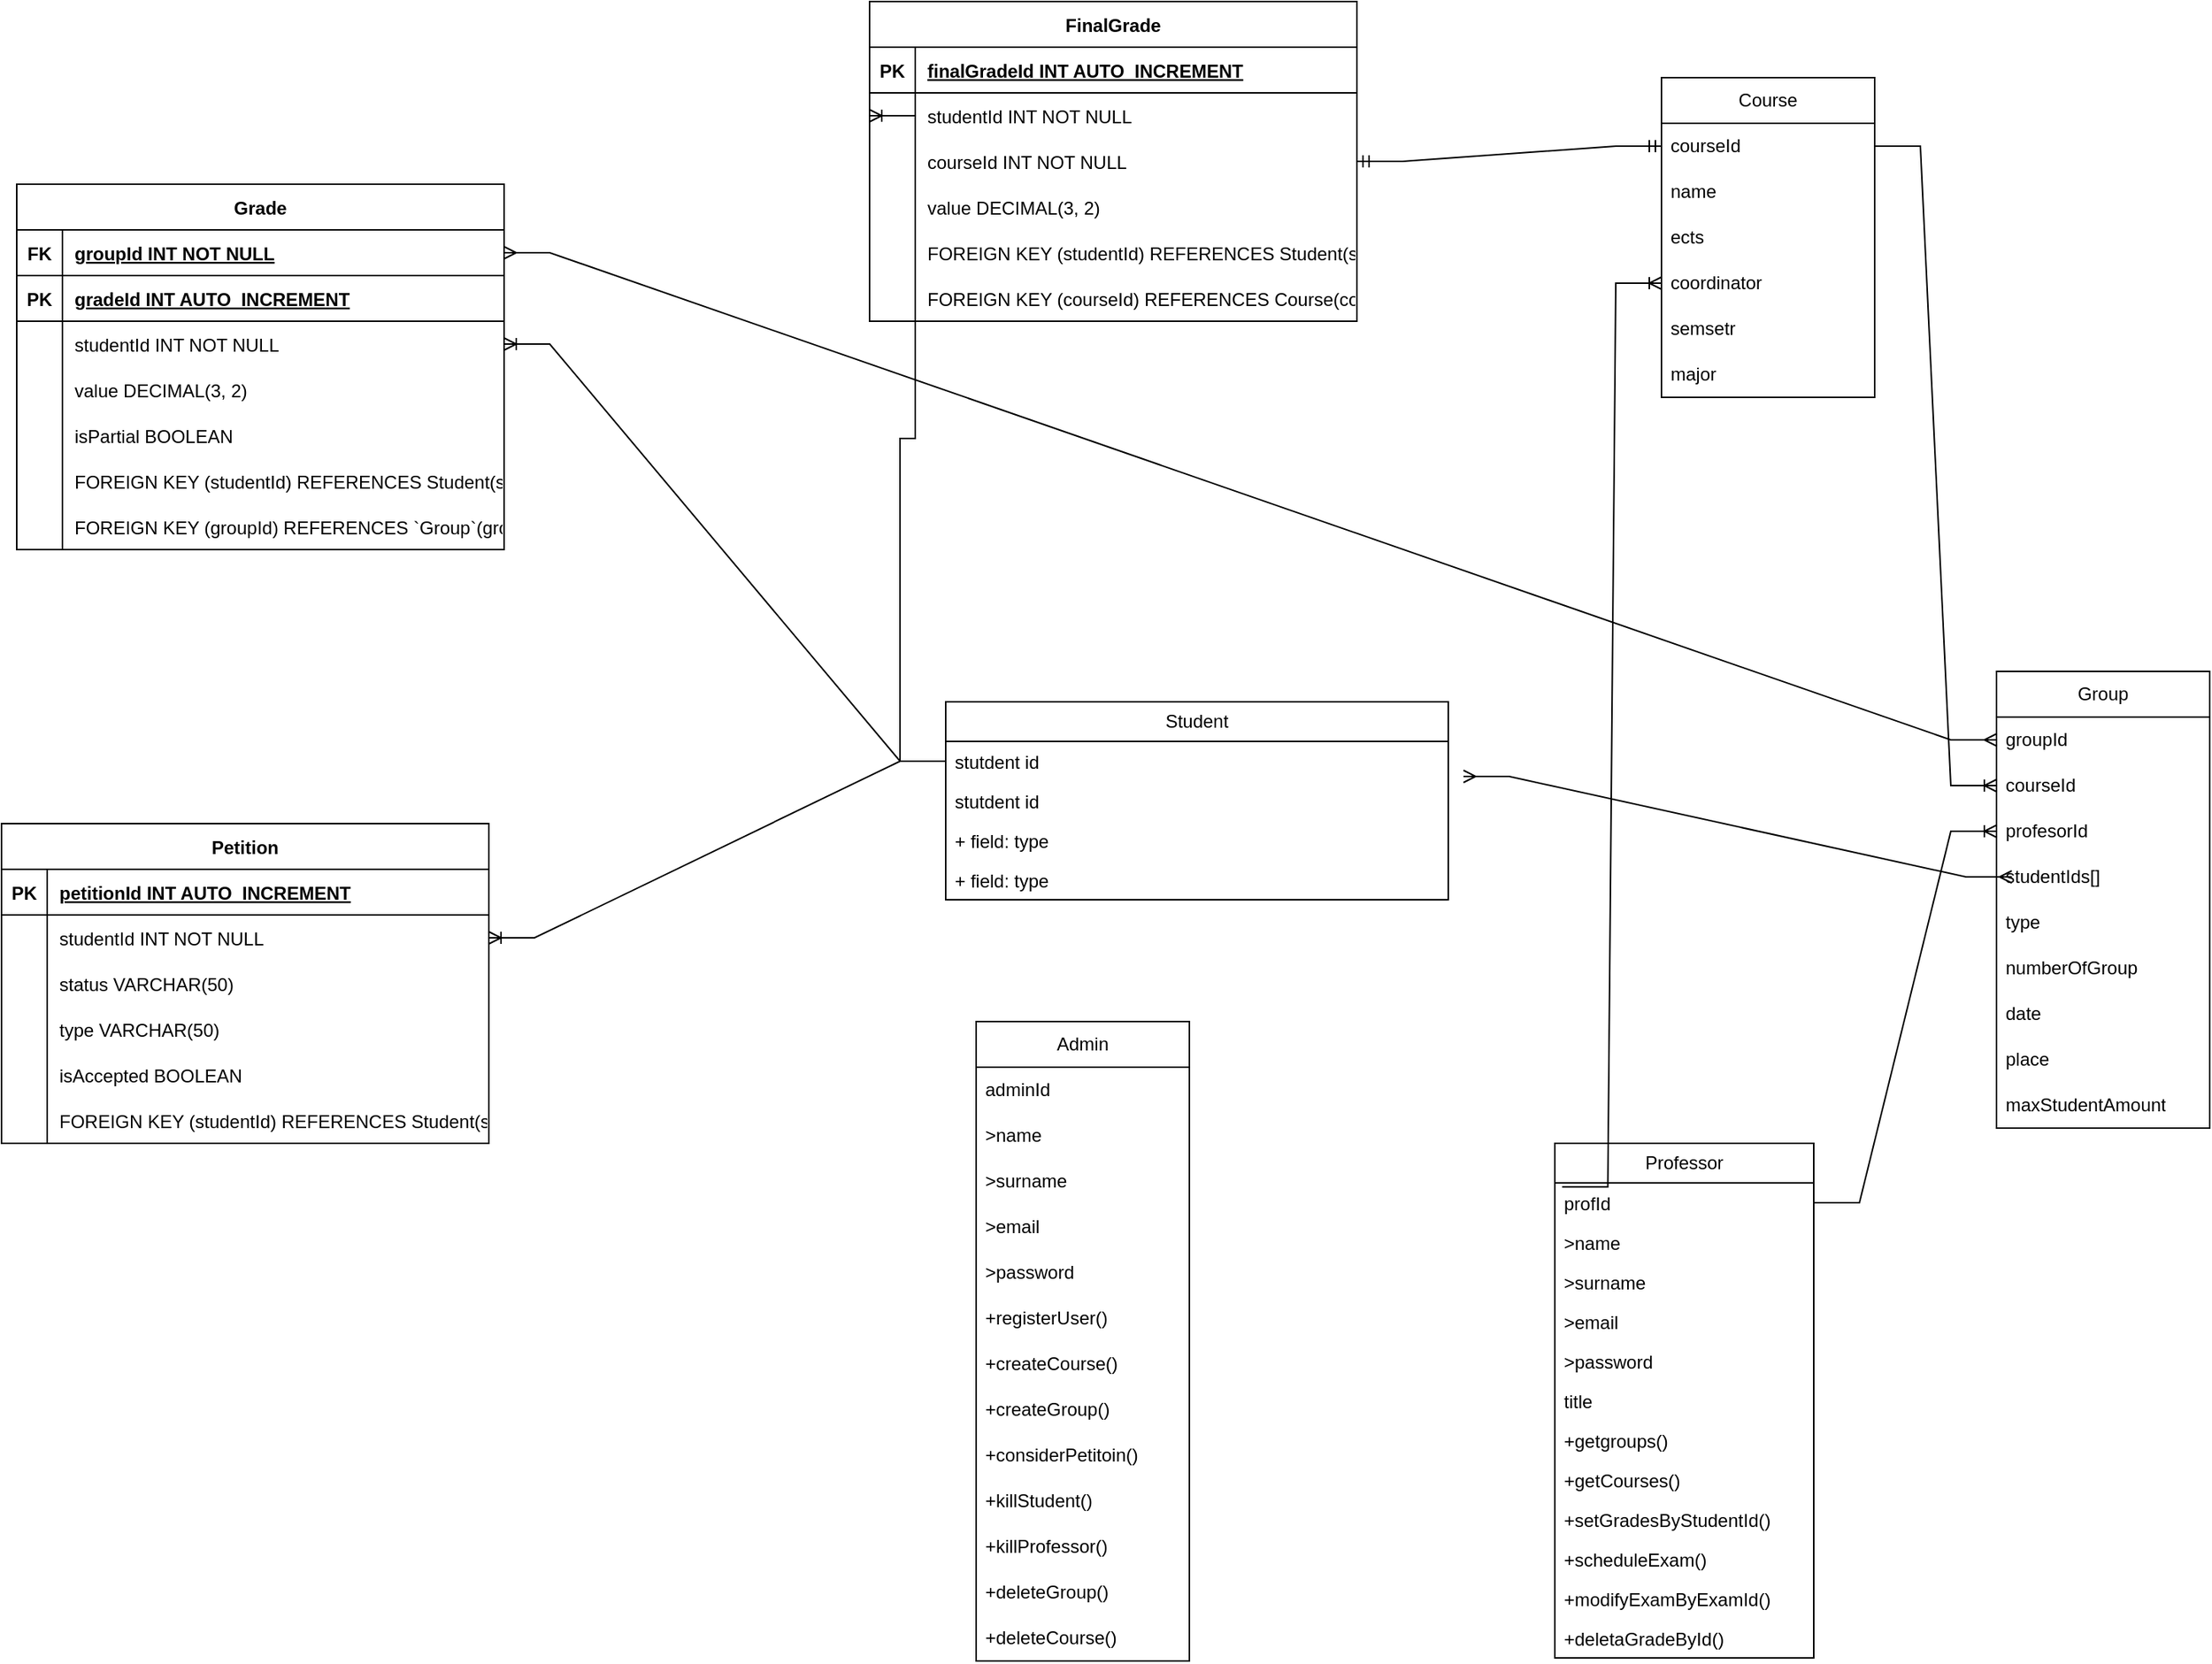 <mxfile version="26.0.2">
  <diagram name="Strona-1" id="rv8NMPNsPZhNE5Go-UQd">
    <mxGraphModel dx="2909" dy="1015" grid="1" gridSize="10" guides="1" tooltips="1" connect="1" arrows="1" fold="1" page="1" pageScale="1" pageWidth="827" pageHeight="1169" math="0" shadow="0">
      <root>
        <mxCell id="0" />
        <mxCell id="1" parent="0" />
        <mxCell id="jMJ-1Lj1B0IqnjFeyEuo-29" value="Grade" style="shape=table;startSize=30;container=1;collapsible=1;childLayout=tableLayout;fixedRows=1;rowLines=0;fontStyle=1;align=center;resizeLast=1;" parent="1" vertex="1">
          <mxGeometry x="-290" y="210" width="320" height="240" as="geometry" />
        </mxCell>
        <mxCell id="jMJ-1Lj1B0IqnjFeyEuo-30" value="" style="shape=tableRow;horizontal=0;startSize=0;swimlaneHead=0;swimlaneBody=0;fillColor=none;collapsible=0;dropTarget=0;points=[[0,0.5],[1,0.5]];portConstraint=eastwest;strokeColor=inherit;top=0;left=0;right=0;bottom=1;" parent="jMJ-1Lj1B0IqnjFeyEuo-29" vertex="1">
          <mxGeometry y="30" width="320" height="30" as="geometry" />
        </mxCell>
        <mxCell id="jMJ-1Lj1B0IqnjFeyEuo-31" value="FK" style="shape=partialRectangle;overflow=hidden;connectable=0;fillColor=none;strokeColor=inherit;top=0;left=0;bottom=0;right=0;fontStyle=1;" parent="jMJ-1Lj1B0IqnjFeyEuo-30" vertex="1">
          <mxGeometry width="30" height="30" as="geometry">
            <mxRectangle width="30" height="30" as="alternateBounds" />
          </mxGeometry>
        </mxCell>
        <mxCell id="jMJ-1Lj1B0IqnjFeyEuo-32" value="groupId INT NOT NULL" style="shape=partialRectangle;overflow=hidden;connectable=0;fillColor=none;align=left;strokeColor=inherit;top=0;left=0;bottom=0;right=0;spacingLeft=6;fontStyle=5;" parent="jMJ-1Lj1B0IqnjFeyEuo-30" vertex="1">
          <mxGeometry x="30" width="290" height="30" as="geometry">
            <mxRectangle width="290" height="30" as="alternateBounds" />
          </mxGeometry>
        </mxCell>
        <mxCell id="jMJ-1Lj1B0IqnjFeyEuo-33" value="" style="shape=tableRow;horizontal=0;startSize=0;swimlaneHead=0;swimlaneBody=0;fillColor=none;collapsible=0;dropTarget=0;points=[[0,0.5],[1,0.5]];portConstraint=eastwest;strokeColor=inherit;top=0;left=0;right=0;bottom=1;" parent="jMJ-1Lj1B0IqnjFeyEuo-29" vertex="1">
          <mxGeometry y="60" width="320" height="30" as="geometry" />
        </mxCell>
        <mxCell id="jMJ-1Lj1B0IqnjFeyEuo-34" value="PK" style="shape=partialRectangle;overflow=hidden;connectable=0;fillColor=none;strokeColor=inherit;top=0;left=0;bottom=0;right=0;fontStyle=1;" parent="jMJ-1Lj1B0IqnjFeyEuo-33" vertex="1">
          <mxGeometry width="30" height="30" as="geometry">
            <mxRectangle width="30" height="30" as="alternateBounds" />
          </mxGeometry>
        </mxCell>
        <mxCell id="jMJ-1Lj1B0IqnjFeyEuo-35" value="gradeId INT  AUTO_INCREMENT" style="shape=partialRectangle;overflow=hidden;connectable=0;fillColor=none;align=left;strokeColor=inherit;top=0;left=0;bottom=0;right=0;spacingLeft=6;fontStyle=5;" parent="jMJ-1Lj1B0IqnjFeyEuo-33" vertex="1">
          <mxGeometry x="30" width="290" height="30" as="geometry">
            <mxRectangle width="290" height="30" as="alternateBounds" />
          </mxGeometry>
        </mxCell>
        <mxCell id="jMJ-1Lj1B0IqnjFeyEuo-36" value="" style="shape=tableRow;horizontal=0;startSize=0;swimlaneHead=0;swimlaneBody=0;fillColor=none;collapsible=0;dropTarget=0;points=[[0,0.5],[1,0.5]];portConstraint=eastwest;strokeColor=inherit;top=0;left=0;right=0;bottom=0;" parent="jMJ-1Lj1B0IqnjFeyEuo-29" vertex="1">
          <mxGeometry y="90" width="320" height="30" as="geometry" />
        </mxCell>
        <mxCell id="jMJ-1Lj1B0IqnjFeyEuo-37" value="" style="shape=partialRectangle;overflow=hidden;connectable=0;fillColor=none;strokeColor=inherit;top=0;left=0;bottom=0;right=0;" parent="jMJ-1Lj1B0IqnjFeyEuo-36" vertex="1">
          <mxGeometry width="30" height="30" as="geometry">
            <mxRectangle width="30" height="30" as="alternateBounds" />
          </mxGeometry>
        </mxCell>
        <mxCell id="jMJ-1Lj1B0IqnjFeyEuo-38" value="studentId INT NOT NULL" style="shape=partialRectangle;overflow=hidden;connectable=0;fillColor=none;align=left;strokeColor=inherit;top=0;left=0;bottom=0;right=0;spacingLeft=6;" parent="jMJ-1Lj1B0IqnjFeyEuo-36" vertex="1">
          <mxGeometry x="30" width="290" height="30" as="geometry">
            <mxRectangle width="290" height="30" as="alternateBounds" />
          </mxGeometry>
        </mxCell>
        <mxCell id="jMJ-1Lj1B0IqnjFeyEuo-39" value="" style="shape=tableRow;horizontal=0;startSize=0;swimlaneHead=0;swimlaneBody=0;fillColor=none;collapsible=0;dropTarget=0;points=[[0,0.5],[1,0.5]];portConstraint=eastwest;strokeColor=inherit;top=0;left=0;right=0;bottom=0;" parent="jMJ-1Lj1B0IqnjFeyEuo-29" vertex="1">
          <mxGeometry y="120" width="320" height="30" as="geometry" />
        </mxCell>
        <mxCell id="jMJ-1Lj1B0IqnjFeyEuo-40" value="" style="shape=partialRectangle;overflow=hidden;connectable=0;fillColor=none;strokeColor=inherit;top=0;left=0;bottom=0;right=0;" parent="jMJ-1Lj1B0IqnjFeyEuo-39" vertex="1">
          <mxGeometry width="30" height="30" as="geometry">
            <mxRectangle width="30" height="30" as="alternateBounds" />
          </mxGeometry>
        </mxCell>
        <mxCell id="jMJ-1Lj1B0IqnjFeyEuo-41" value="value DECIMAL(3, 2)" style="shape=partialRectangle;overflow=hidden;connectable=0;fillColor=none;align=left;strokeColor=inherit;top=0;left=0;bottom=0;right=0;spacingLeft=6;" parent="jMJ-1Lj1B0IqnjFeyEuo-39" vertex="1">
          <mxGeometry x="30" width="290" height="30" as="geometry">
            <mxRectangle width="290" height="30" as="alternateBounds" />
          </mxGeometry>
        </mxCell>
        <mxCell id="jMJ-1Lj1B0IqnjFeyEuo-42" value="" style="shape=tableRow;horizontal=0;startSize=0;swimlaneHead=0;swimlaneBody=0;fillColor=none;collapsible=0;dropTarget=0;points=[[0,0.5],[1,0.5]];portConstraint=eastwest;strokeColor=inherit;top=0;left=0;right=0;bottom=0;" parent="jMJ-1Lj1B0IqnjFeyEuo-29" vertex="1">
          <mxGeometry y="150" width="320" height="30" as="geometry" />
        </mxCell>
        <mxCell id="jMJ-1Lj1B0IqnjFeyEuo-43" value="" style="shape=partialRectangle;overflow=hidden;connectable=0;fillColor=none;strokeColor=inherit;top=0;left=0;bottom=0;right=0;" parent="jMJ-1Lj1B0IqnjFeyEuo-42" vertex="1">
          <mxGeometry width="30" height="30" as="geometry">
            <mxRectangle width="30" height="30" as="alternateBounds" />
          </mxGeometry>
        </mxCell>
        <mxCell id="jMJ-1Lj1B0IqnjFeyEuo-44" value="isPartial BOOLEAN" style="shape=partialRectangle;overflow=hidden;connectable=0;fillColor=none;align=left;strokeColor=inherit;top=0;left=0;bottom=0;right=0;spacingLeft=6;" parent="jMJ-1Lj1B0IqnjFeyEuo-42" vertex="1">
          <mxGeometry x="30" width="290" height="30" as="geometry">
            <mxRectangle width="290" height="30" as="alternateBounds" />
          </mxGeometry>
        </mxCell>
        <mxCell id="jMJ-1Lj1B0IqnjFeyEuo-45" value="" style="shape=tableRow;horizontal=0;startSize=0;swimlaneHead=0;swimlaneBody=0;fillColor=none;collapsible=0;dropTarget=0;points=[[0,0.5],[1,0.5]];portConstraint=eastwest;strokeColor=inherit;top=0;left=0;right=0;bottom=0;" parent="jMJ-1Lj1B0IqnjFeyEuo-29" vertex="1">
          <mxGeometry y="180" width="320" height="30" as="geometry" />
        </mxCell>
        <mxCell id="jMJ-1Lj1B0IqnjFeyEuo-46" value="" style="shape=partialRectangle;overflow=hidden;connectable=0;fillColor=none;strokeColor=inherit;top=0;left=0;bottom=0;right=0;" parent="jMJ-1Lj1B0IqnjFeyEuo-45" vertex="1">
          <mxGeometry width="30" height="30" as="geometry">
            <mxRectangle width="30" height="30" as="alternateBounds" />
          </mxGeometry>
        </mxCell>
        <mxCell id="jMJ-1Lj1B0IqnjFeyEuo-47" value="FOREIGN KEY (studentId) REFERENCES Student(studentId)" style="shape=partialRectangle;overflow=hidden;connectable=0;fillColor=none;align=left;strokeColor=inherit;top=0;left=0;bottom=0;right=0;spacingLeft=6;" parent="jMJ-1Lj1B0IqnjFeyEuo-45" vertex="1">
          <mxGeometry x="30" width="290" height="30" as="geometry">
            <mxRectangle width="290" height="30" as="alternateBounds" />
          </mxGeometry>
        </mxCell>
        <mxCell id="jMJ-1Lj1B0IqnjFeyEuo-48" value="" style="shape=tableRow;horizontal=0;startSize=0;swimlaneHead=0;swimlaneBody=0;fillColor=none;collapsible=0;dropTarget=0;points=[[0,0.5],[1,0.5]];portConstraint=eastwest;strokeColor=inherit;top=0;left=0;right=0;bottom=0;" parent="jMJ-1Lj1B0IqnjFeyEuo-29" vertex="1">
          <mxGeometry y="210" width="320" height="30" as="geometry" />
        </mxCell>
        <mxCell id="jMJ-1Lj1B0IqnjFeyEuo-49" value="" style="shape=partialRectangle;overflow=hidden;connectable=0;fillColor=none;strokeColor=inherit;top=0;left=0;bottom=0;right=0;" parent="jMJ-1Lj1B0IqnjFeyEuo-48" vertex="1">
          <mxGeometry width="30" height="30" as="geometry">
            <mxRectangle width="30" height="30" as="alternateBounds" />
          </mxGeometry>
        </mxCell>
        <mxCell id="jMJ-1Lj1B0IqnjFeyEuo-50" value="FOREIGN KEY (groupId) REFERENCES `Group`(groupId)" style="shape=partialRectangle;overflow=hidden;connectable=0;fillColor=none;align=left;strokeColor=inherit;top=0;left=0;bottom=0;right=0;spacingLeft=6;" parent="jMJ-1Lj1B0IqnjFeyEuo-48" vertex="1">
          <mxGeometry x="30" width="290" height="30" as="geometry">
            <mxRectangle width="290" height="30" as="alternateBounds" />
          </mxGeometry>
        </mxCell>
        <mxCell id="jMJ-1Lj1B0IqnjFeyEuo-51" value="FinalGrade" style="shape=table;startSize=30;container=1;collapsible=1;childLayout=tableLayout;fixedRows=1;rowLines=0;fontStyle=1;align=center;resizeLast=1;" parent="1" vertex="1">
          <mxGeometry x="270" y="90" width="320" height="210" as="geometry" />
        </mxCell>
        <mxCell id="jMJ-1Lj1B0IqnjFeyEuo-52" value="" style="shape=tableRow;horizontal=0;startSize=0;swimlaneHead=0;swimlaneBody=0;fillColor=none;collapsible=0;dropTarget=0;points=[[0,0.5],[1,0.5]];portConstraint=eastwest;strokeColor=inherit;top=0;left=0;right=0;bottom=1;" parent="jMJ-1Lj1B0IqnjFeyEuo-51" vertex="1">
          <mxGeometry y="30" width="320" height="30" as="geometry" />
        </mxCell>
        <mxCell id="jMJ-1Lj1B0IqnjFeyEuo-53" value="PK" style="shape=partialRectangle;overflow=hidden;connectable=0;fillColor=none;strokeColor=inherit;top=0;left=0;bottom=0;right=0;fontStyle=1;" parent="jMJ-1Lj1B0IqnjFeyEuo-52" vertex="1">
          <mxGeometry width="30" height="30" as="geometry">
            <mxRectangle width="30" height="30" as="alternateBounds" />
          </mxGeometry>
        </mxCell>
        <mxCell id="jMJ-1Lj1B0IqnjFeyEuo-54" value="finalGradeId INT  AUTO_INCREMENT" style="shape=partialRectangle;overflow=hidden;connectable=0;fillColor=none;align=left;strokeColor=inherit;top=0;left=0;bottom=0;right=0;spacingLeft=6;fontStyle=5;" parent="jMJ-1Lj1B0IqnjFeyEuo-52" vertex="1">
          <mxGeometry x="30" width="290" height="30" as="geometry">
            <mxRectangle width="290" height="30" as="alternateBounds" />
          </mxGeometry>
        </mxCell>
        <mxCell id="jMJ-1Lj1B0IqnjFeyEuo-55" value="" style="shape=tableRow;horizontal=0;startSize=0;swimlaneHead=0;swimlaneBody=0;fillColor=none;collapsible=0;dropTarget=0;points=[[0,0.5],[1,0.5]];portConstraint=eastwest;strokeColor=inherit;top=0;left=0;right=0;bottom=0;" parent="jMJ-1Lj1B0IqnjFeyEuo-51" vertex="1">
          <mxGeometry y="60" width="320" height="30" as="geometry" />
        </mxCell>
        <mxCell id="jMJ-1Lj1B0IqnjFeyEuo-56" value="" style="shape=partialRectangle;overflow=hidden;connectable=0;fillColor=none;strokeColor=inherit;top=0;left=0;bottom=0;right=0;" parent="jMJ-1Lj1B0IqnjFeyEuo-55" vertex="1">
          <mxGeometry width="30" height="30" as="geometry">
            <mxRectangle width="30" height="30" as="alternateBounds" />
          </mxGeometry>
        </mxCell>
        <mxCell id="jMJ-1Lj1B0IqnjFeyEuo-57" value="studentId INT NOT NULL" style="shape=partialRectangle;overflow=hidden;connectable=0;fillColor=none;align=left;strokeColor=inherit;top=0;left=0;bottom=0;right=0;spacingLeft=6;" parent="jMJ-1Lj1B0IqnjFeyEuo-55" vertex="1">
          <mxGeometry x="30" width="290" height="30" as="geometry">
            <mxRectangle width="290" height="30" as="alternateBounds" />
          </mxGeometry>
        </mxCell>
        <mxCell id="jMJ-1Lj1B0IqnjFeyEuo-58" value="" style="shape=tableRow;horizontal=0;startSize=0;swimlaneHead=0;swimlaneBody=0;fillColor=none;collapsible=0;dropTarget=0;points=[[0,0.5],[1,0.5]];portConstraint=eastwest;strokeColor=inherit;top=0;left=0;right=0;bottom=0;" parent="jMJ-1Lj1B0IqnjFeyEuo-51" vertex="1">
          <mxGeometry y="90" width="320" height="30" as="geometry" />
        </mxCell>
        <mxCell id="jMJ-1Lj1B0IqnjFeyEuo-59" value="" style="shape=partialRectangle;overflow=hidden;connectable=0;fillColor=none;strokeColor=inherit;top=0;left=0;bottom=0;right=0;" parent="jMJ-1Lj1B0IqnjFeyEuo-58" vertex="1">
          <mxGeometry width="30" height="30" as="geometry">
            <mxRectangle width="30" height="30" as="alternateBounds" />
          </mxGeometry>
        </mxCell>
        <mxCell id="jMJ-1Lj1B0IqnjFeyEuo-60" value="courseId INT NOT NULL" style="shape=partialRectangle;overflow=hidden;connectable=0;fillColor=none;align=left;strokeColor=inherit;top=0;left=0;bottom=0;right=0;spacingLeft=6;" parent="jMJ-1Lj1B0IqnjFeyEuo-58" vertex="1">
          <mxGeometry x="30" width="290" height="30" as="geometry">
            <mxRectangle width="290" height="30" as="alternateBounds" />
          </mxGeometry>
        </mxCell>
        <mxCell id="jMJ-1Lj1B0IqnjFeyEuo-61" value="" style="shape=tableRow;horizontal=0;startSize=0;swimlaneHead=0;swimlaneBody=0;fillColor=none;collapsible=0;dropTarget=0;points=[[0,0.5],[1,0.5]];portConstraint=eastwest;strokeColor=inherit;top=0;left=0;right=0;bottom=0;" parent="jMJ-1Lj1B0IqnjFeyEuo-51" vertex="1">
          <mxGeometry y="120" width="320" height="30" as="geometry" />
        </mxCell>
        <mxCell id="jMJ-1Lj1B0IqnjFeyEuo-62" value="" style="shape=partialRectangle;overflow=hidden;connectable=0;fillColor=none;strokeColor=inherit;top=0;left=0;bottom=0;right=0;" parent="jMJ-1Lj1B0IqnjFeyEuo-61" vertex="1">
          <mxGeometry width="30" height="30" as="geometry">
            <mxRectangle width="30" height="30" as="alternateBounds" />
          </mxGeometry>
        </mxCell>
        <mxCell id="jMJ-1Lj1B0IqnjFeyEuo-63" value="value DECIMAL(3, 2)" style="shape=partialRectangle;overflow=hidden;connectable=0;fillColor=none;align=left;strokeColor=inherit;top=0;left=0;bottom=0;right=0;spacingLeft=6;" parent="jMJ-1Lj1B0IqnjFeyEuo-61" vertex="1">
          <mxGeometry x="30" width="290" height="30" as="geometry">
            <mxRectangle width="290" height="30" as="alternateBounds" />
          </mxGeometry>
        </mxCell>
        <mxCell id="jMJ-1Lj1B0IqnjFeyEuo-64" value="" style="shape=tableRow;horizontal=0;startSize=0;swimlaneHead=0;swimlaneBody=0;fillColor=none;collapsible=0;dropTarget=0;points=[[0,0.5],[1,0.5]];portConstraint=eastwest;strokeColor=inherit;top=0;left=0;right=0;bottom=0;" parent="jMJ-1Lj1B0IqnjFeyEuo-51" vertex="1">
          <mxGeometry y="150" width="320" height="30" as="geometry" />
        </mxCell>
        <mxCell id="jMJ-1Lj1B0IqnjFeyEuo-65" value="" style="shape=partialRectangle;overflow=hidden;connectable=0;fillColor=none;strokeColor=inherit;top=0;left=0;bottom=0;right=0;" parent="jMJ-1Lj1B0IqnjFeyEuo-64" vertex="1">
          <mxGeometry width="30" height="30" as="geometry">
            <mxRectangle width="30" height="30" as="alternateBounds" />
          </mxGeometry>
        </mxCell>
        <mxCell id="jMJ-1Lj1B0IqnjFeyEuo-66" value="FOREIGN KEY (studentId) REFERENCES Student(studentId)" style="shape=partialRectangle;overflow=hidden;connectable=0;fillColor=none;align=left;strokeColor=inherit;top=0;left=0;bottom=0;right=0;spacingLeft=6;" parent="jMJ-1Lj1B0IqnjFeyEuo-64" vertex="1">
          <mxGeometry x="30" width="290" height="30" as="geometry">
            <mxRectangle width="290" height="30" as="alternateBounds" />
          </mxGeometry>
        </mxCell>
        <mxCell id="jMJ-1Lj1B0IqnjFeyEuo-67" value="" style="shape=tableRow;horizontal=0;startSize=0;swimlaneHead=0;swimlaneBody=0;fillColor=none;collapsible=0;dropTarget=0;points=[[0,0.5],[1,0.5]];portConstraint=eastwest;strokeColor=inherit;top=0;left=0;right=0;bottom=0;" parent="jMJ-1Lj1B0IqnjFeyEuo-51" vertex="1">
          <mxGeometry y="180" width="320" height="30" as="geometry" />
        </mxCell>
        <mxCell id="jMJ-1Lj1B0IqnjFeyEuo-68" value="" style="shape=partialRectangle;overflow=hidden;connectable=0;fillColor=none;strokeColor=inherit;top=0;left=0;bottom=0;right=0;" parent="jMJ-1Lj1B0IqnjFeyEuo-67" vertex="1">
          <mxGeometry width="30" height="30" as="geometry">
            <mxRectangle width="30" height="30" as="alternateBounds" />
          </mxGeometry>
        </mxCell>
        <mxCell id="jMJ-1Lj1B0IqnjFeyEuo-69" value="FOREIGN KEY (courseId) REFERENCES Course(courseId)" style="shape=partialRectangle;overflow=hidden;connectable=0;fillColor=none;align=left;strokeColor=inherit;top=0;left=0;bottom=0;right=0;spacingLeft=6;" parent="jMJ-1Lj1B0IqnjFeyEuo-67" vertex="1">
          <mxGeometry x="30" width="290" height="30" as="geometry">
            <mxRectangle width="290" height="30" as="alternateBounds" />
          </mxGeometry>
        </mxCell>
        <mxCell id="jMJ-1Lj1B0IqnjFeyEuo-86" value="Petition" style="shape=table;startSize=30;container=1;collapsible=1;childLayout=tableLayout;fixedRows=1;rowLines=0;fontStyle=1;align=center;resizeLast=1;" parent="1" vertex="1">
          <mxGeometry x="-300" y="630" width="320" height="210" as="geometry" />
        </mxCell>
        <mxCell id="jMJ-1Lj1B0IqnjFeyEuo-87" value="" style="shape=tableRow;horizontal=0;startSize=0;swimlaneHead=0;swimlaneBody=0;fillColor=none;collapsible=0;dropTarget=0;points=[[0,0.5],[1,0.5]];portConstraint=eastwest;strokeColor=inherit;top=0;left=0;right=0;bottom=1;" parent="jMJ-1Lj1B0IqnjFeyEuo-86" vertex="1">
          <mxGeometry y="30" width="320" height="30" as="geometry" />
        </mxCell>
        <mxCell id="jMJ-1Lj1B0IqnjFeyEuo-88" value="PK" style="shape=partialRectangle;overflow=hidden;connectable=0;fillColor=none;strokeColor=inherit;top=0;left=0;bottom=0;right=0;fontStyle=1;" parent="jMJ-1Lj1B0IqnjFeyEuo-87" vertex="1">
          <mxGeometry width="30" height="30" as="geometry">
            <mxRectangle width="30" height="30" as="alternateBounds" />
          </mxGeometry>
        </mxCell>
        <mxCell id="jMJ-1Lj1B0IqnjFeyEuo-89" value="petitionId INT  AUTO_INCREMENT" style="shape=partialRectangle;overflow=hidden;connectable=0;fillColor=none;align=left;strokeColor=inherit;top=0;left=0;bottom=0;right=0;spacingLeft=6;fontStyle=5;" parent="jMJ-1Lj1B0IqnjFeyEuo-87" vertex="1">
          <mxGeometry x="30" width="290" height="30" as="geometry">
            <mxRectangle width="290" height="30" as="alternateBounds" />
          </mxGeometry>
        </mxCell>
        <mxCell id="jMJ-1Lj1B0IqnjFeyEuo-90" value="" style="shape=tableRow;horizontal=0;startSize=0;swimlaneHead=0;swimlaneBody=0;fillColor=none;collapsible=0;dropTarget=0;points=[[0,0.5],[1,0.5]];portConstraint=eastwest;strokeColor=inherit;top=0;left=0;right=0;bottom=0;" parent="jMJ-1Lj1B0IqnjFeyEuo-86" vertex="1">
          <mxGeometry y="60" width="320" height="30" as="geometry" />
        </mxCell>
        <mxCell id="jMJ-1Lj1B0IqnjFeyEuo-91" value="" style="shape=partialRectangle;overflow=hidden;connectable=0;fillColor=none;strokeColor=inherit;top=0;left=0;bottom=0;right=0;" parent="jMJ-1Lj1B0IqnjFeyEuo-90" vertex="1">
          <mxGeometry width="30" height="30" as="geometry">
            <mxRectangle width="30" height="30" as="alternateBounds" />
          </mxGeometry>
        </mxCell>
        <mxCell id="jMJ-1Lj1B0IqnjFeyEuo-92" value="studentId INT NOT NULL" style="shape=partialRectangle;overflow=hidden;connectable=0;fillColor=none;align=left;strokeColor=inherit;top=0;left=0;bottom=0;right=0;spacingLeft=6;" parent="jMJ-1Lj1B0IqnjFeyEuo-90" vertex="1">
          <mxGeometry x="30" width="290" height="30" as="geometry">
            <mxRectangle width="290" height="30" as="alternateBounds" />
          </mxGeometry>
        </mxCell>
        <mxCell id="jMJ-1Lj1B0IqnjFeyEuo-93" value="" style="shape=tableRow;horizontal=0;startSize=0;swimlaneHead=0;swimlaneBody=0;fillColor=none;collapsible=0;dropTarget=0;points=[[0,0.5],[1,0.5]];portConstraint=eastwest;strokeColor=inherit;top=0;left=0;right=0;bottom=0;" parent="jMJ-1Lj1B0IqnjFeyEuo-86" vertex="1">
          <mxGeometry y="90" width="320" height="30" as="geometry" />
        </mxCell>
        <mxCell id="jMJ-1Lj1B0IqnjFeyEuo-94" value="" style="shape=partialRectangle;overflow=hidden;connectable=0;fillColor=none;strokeColor=inherit;top=0;left=0;bottom=0;right=0;" parent="jMJ-1Lj1B0IqnjFeyEuo-93" vertex="1">
          <mxGeometry width="30" height="30" as="geometry">
            <mxRectangle width="30" height="30" as="alternateBounds" />
          </mxGeometry>
        </mxCell>
        <mxCell id="jMJ-1Lj1B0IqnjFeyEuo-95" value="status VARCHAR(50)" style="shape=partialRectangle;overflow=hidden;connectable=0;fillColor=none;align=left;strokeColor=inherit;top=0;left=0;bottom=0;right=0;spacingLeft=6;" parent="jMJ-1Lj1B0IqnjFeyEuo-93" vertex="1">
          <mxGeometry x="30" width="290" height="30" as="geometry">
            <mxRectangle width="290" height="30" as="alternateBounds" />
          </mxGeometry>
        </mxCell>
        <mxCell id="jMJ-1Lj1B0IqnjFeyEuo-96" value="" style="shape=tableRow;horizontal=0;startSize=0;swimlaneHead=0;swimlaneBody=0;fillColor=none;collapsible=0;dropTarget=0;points=[[0,0.5],[1,0.5]];portConstraint=eastwest;strokeColor=inherit;top=0;left=0;right=0;bottom=0;" parent="jMJ-1Lj1B0IqnjFeyEuo-86" vertex="1">
          <mxGeometry y="120" width="320" height="30" as="geometry" />
        </mxCell>
        <mxCell id="jMJ-1Lj1B0IqnjFeyEuo-97" value="" style="shape=partialRectangle;overflow=hidden;connectable=0;fillColor=none;strokeColor=inherit;top=0;left=0;bottom=0;right=0;" parent="jMJ-1Lj1B0IqnjFeyEuo-96" vertex="1">
          <mxGeometry width="30" height="30" as="geometry">
            <mxRectangle width="30" height="30" as="alternateBounds" />
          </mxGeometry>
        </mxCell>
        <mxCell id="jMJ-1Lj1B0IqnjFeyEuo-98" value="type VARCHAR(50)" style="shape=partialRectangle;overflow=hidden;connectable=0;fillColor=none;align=left;strokeColor=inherit;top=0;left=0;bottom=0;right=0;spacingLeft=6;" parent="jMJ-1Lj1B0IqnjFeyEuo-96" vertex="1">
          <mxGeometry x="30" width="290" height="30" as="geometry">
            <mxRectangle width="290" height="30" as="alternateBounds" />
          </mxGeometry>
        </mxCell>
        <mxCell id="jMJ-1Lj1B0IqnjFeyEuo-99" value="" style="shape=tableRow;horizontal=0;startSize=0;swimlaneHead=0;swimlaneBody=0;fillColor=none;collapsible=0;dropTarget=0;points=[[0,0.5],[1,0.5]];portConstraint=eastwest;strokeColor=inherit;top=0;left=0;right=0;bottom=0;" parent="jMJ-1Lj1B0IqnjFeyEuo-86" vertex="1">
          <mxGeometry y="150" width="320" height="30" as="geometry" />
        </mxCell>
        <mxCell id="jMJ-1Lj1B0IqnjFeyEuo-100" value="" style="shape=partialRectangle;overflow=hidden;connectable=0;fillColor=none;strokeColor=inherit;top=0;left=0;bottom=0;right=0;" parent="jMJ-1Lj1B0IqnjFeyEuo-99" vertex="1">
          <mxGeometry width="30" height="30" as="geometry">
            <mxRectangle width="30" height="30" as="alternateBounds" />
          </mxGeometry>
        </mxCell>
        <mxCell id="jMJ-1Lj1B0IqnjFeyEuo-101" value="isAccepted BOOLEAN" style="shape=partialRectangle;overflow=hidden;connectable=0;fillColor=none;align=left;strokeColor=inherit;top=0;left=0;bottom=0;right=0;spacingLeft=6;" parent="jMJ-1Lj1B0IqnjFeyEuo-99" vertex="1">
          <mxGeometry x="30" width="290" height="30" as="geometry">
            <mxRectangle width="290" height="30" as="alternateBounds" />
          </mxGeometry>
        </mxCell>
        <mxCell id="jMJ-1Lj1B0IqnjFeyEuo-102" value="" style="shape=tableRow;horizontal=0;startSize=0;swimlaneHead=0;swimlaneBody=0;fillColor=none;collapsible=0;dropTarget=0;points=[[0,0.5],[1,0.5]];portConstraint=eastwest;strokeColor=inherit;top=0;left=0;right=0;bottom=0;" parent="jMJ-1Lj1B0IqnjFeyEuo-86" vertex="1">
          <mxGeometry y="180" width="320" height="30" as="geometry" />
        </mxCell>
        <mxCell id="jMJ-1Lj1B0IqnjFeyEuo-103" value="" style="shape=partialRectangle;overflow=hidden;connectable=0;fillColor=none;strokeColor=inherit;top=0;left=0;bottom=0;right=0;" parent="jMJ-1Lj1B0IqnjFeyEuo-102" vertex="1">
          <mxGeometry width="30" height="30" as="geometry">
            <mxRectangle width="30" height="30" as="alternateBounds" />
          </mxGeometry>
        </mxCell>
        <mxCell id="jMJ-1Lj1B0IqnjFeyEuo-104" value="FOREIGN KEY (studentId) REFERENCES Student(studentId)" style="shape=partialRectangle;overflow=hidden;connectable=0;fillColor=none;align=left;strokeColor=inherit;top=0;left=0;bottom=0;right=0;spacingLeft=6;" parent="jMJ-1Lj1B0IqnjFeyEuo-102" vertex="1">
          <mxGeometry x="30" width="290" height="30" as="geometry">
            <mxRectangle width="290" height="30" as="alternateBounds" />
          </mxGeometry>
        </mxCell>
        <mxCell id="GCj7fwvSWrE1qk2GV-aq-1" value="Student" style="swimlane;fontStyle=0;childLayout=stackLayout;horizontal=1;startSize=26;fillColor=none;horizontalStack=0;resizeParent=1;resizeParentMax=0;resizeLast=0;collapsible=1;marginBottom=0;whiteSpace=wrap;html=1;" vertex="1" parent="1">
          <mxGeometry x="320" y="550" width="330" height="130" as="geometry" />
        </mxCell>
        <mxCell id="GCj7fwvSWrE1qk2GV-aq-7" value="stutdent id&lt;div&gt;&lt;br&gt;&lt;/div&gt;" style="text;strokeColor=none;fillColor=none;align=left;verticalAlign=top;spacingLeft=4;spacingRight=4;overflow=hidden;rotatable=0;points=[[0,0.5],[1,0.5]];portConstraint=eastwest;whiteSpace=wrap;html=1;" vertex="1" parent="GCj7fwvSWrE1qk2GV-aq-1">
          <mxGeometry y="26" width="330" height="26" as="geometry" />
        </mxCell>
        <mxCell id="GCj7fwvSWrE1qk2GV-aq-2" value="stutdent id&lt;div&gt;&lt;br&gt;&lt;/div&gt;" style="text;strokeColor=none;fillColor=none;align=left;verticalAlign=top;spacingLeft=4;spacingRight=4;overflow=hidden;rotatable=0;points=[[0,0.5],[1,0.5]];portConstraint=eastwest;whiteSpace=wrap;html=1;" vertex="1" parent="GCj7fwvSWrE1qk2GV-aq-1">
          <mxGeometry y="52" width="330" height="26" as="geometry" />
        </mxCell>
        <mxCell id="GCj7fwvSWrE1qk2GV-aq-3" value="+ field: type" style="text;strokeColor=none;fillColor=none;align=left;verticalAlign=top;spacingLeft=4;spacingRight=4;overflow=hidden;rotatable=0;points=[[0,0.5],[1,0.5]];portConstraint=eastwest;whiteSpace=wrap;html=1;" vertex="1" parent="GCj7fwvSWrE1qk2GV-aq-1">
          <mxGeometry y="78" width="330" height="26" as="geometry" />
        </mxCell>
        <mxCell id="GCj7fwvSWrE1qk2GV-aq-4" value="+ field: type" style="text;strokeColor=none;fillColor=none;align=left;verticalAlign=top;spacingLeft=4;spacingRight=4;overflow=hidden;rotatable=0;points=[[0,0.5],[1,0.5]];portConstraint=eastwest;whiteSpace=wrap;html=1;" vertex="1" parent="GCj7fwvSWrE1qk2GV-aq-1">
          <mxGeometry y="104" width="330" height="26" as="geometry" />
        </mxCell>
        <mxCell id="GCj7fwvSWrE1qk2GV-aq-12" value="Course" style="swimlane;fontStyle=0;childLayout=stackLayout;horizontal=1;startSize=30;horizontalStack=0;resizeParent=1;resizeParentMax=0;resizeLast=0;collapsible=1;marginBottom=0;whiteSpace=wrap;html=1;" vertex="1" parent="1">
          <mxGeometry x="790" y="140" width="140" height="210" as="geometry" />
        </mxCell>
        <mxCell id="GCj7fwvSWrE1qk2GV-aq-13" value="courseId" style="text;strokeColor=none;fillColor=none;align=left;verticalAlign=middle;spacingLeft=4;spacingRight=4;overflow=hidden;points=[[0,0.5],[1,0.5]];portConstraint=eastwest;rotatable=0;whiteSpace=wrap;html=1;" vertex="1" parent="GCj7fwvSWrE1qk2GV-aq-12">
          <mxGeometry y="30" width="140" height="30" as="geometry" />
        </mxCell>
        <mxCell id="GCj7fwvSWrE1qk2GV-aq-14" value="name" style="text;strokeColor=none;fillColor=none;align=left;verticalAlign=middle;spacingLeft=4;spacingRight=4;overflow=hidden;points=[[0,0.5],[1,0.5]];portConstraint=eastwest;rotatable=0;whiteSpace=wrap;html=1;" vertex="1" parent="GCj7fwvSWrE1qk2GV-aq-12">
          <mxGeometry y="60" width="140" height="30" as="geometry" />
        </mxCell>
        <mxCell id="GCj7fwvSWrE1qk2GV-aq-15" value="ects" style="text;strokeColor=none;fillColor=none;align=left;verticalAlign=middle;spacingLeft=4;spacingRight=4;overflow=hidden;points=[[0,0.5],[1,0.5]];portConstraint=eastwest;rotatable=0;whiteSpace=wrap;html=1;" vertex="1" parent="GCj7fwvSWrE1qk2GV-aq-12">
          <mxGeometry y="90" width="140" height="30" as="geometry" />
        </mxCell>
        <mxCell id="GCj7fwvSWrE1qk2GV-aq-16" value="coordinator" style="text;strokeColor=none;fillColor=none;align=left;verticalAlign=middle;spacingLeft=4;spacingRight=4;overflow=hidden;points=[[0,0.5],[1,0.5]];portConstraint=eastwest;rotatable=0;whiteSpace=wrap;html=1;" vertex="1" parent="GCj7fwvSWrE1qk2GV-aq-12">
          <mxGeometry y="120" width="140" height="30" as="geometry" />
        </mxCell>
        <mxCell id="GCj7fwvSWrE1qk2GV-aq-17" value="semsetr" style="text;strokeColor=none;fillColor=none;align=left;verticalAlign=middle;spacingLeft=4;spacingRight=4;overflow=hidden;points=[[0,0.5],[1,0.5]];portConstraint=eastwest;rotatable=0;whiteSpace=wrap;html=1;" vertex="1" parent="GCj7fwvSWrE1qk2GV-aq-12">
          <mxGeometry y="150" width="140" height="30" as="geometry" />
        </mxCell>
        <mxCell id="GCj7fwvSWrE1qk2GV-aq-18" value="major" style="text;strokeColor=none;fillColor=none;align=left;verticalAlign=middle;spacingLeft=4;spacingRight=4;overflow=hidden;points=[[0,0.5],[1,0.5]];portConstraint=eastwest;rotatable=0;whiteSpace=wrap;html=1;" vertex="1" parent="GCj7fwvSWrE1qk2GV-aq-12">
          <mxGeometry y="180" width="140" height="30" as="geometry" />
        </mxCell>
        <mxCell id="GCj7fwvSWrE1qk2GV-aq-19" value="Group" style="swimlane;fontStyle=0;childLayout=stackLayout;horizontal=1;startSize=30;horizontalStack=0;resizeParent=1;resizeParentMax=0;resizeLast=0;collapsible=1;marginBottom=0;whiteSpace=wrap;html=1;" vertex="1" parent="1">
          <mxGeometry x="1010" y="530" width="140" height="300" as="geometry" />
        </mxCell>
        <mxCell id="GCj7fwvSWrE1qk2GV-aq-20" value="groupId" style="text;strokeColor=none;fillColor=none;align=left;verticalAlign=middle;spacingLeft=4;spacingRight=4;overflow=hidden;points=[[0,0.5],[1,0.5]];portConstraint=eastwest;rotatable=0;whiteSpace=wrap;html=1;" vertex="1" parent="GCj7fwvSWrE1qk2GV-aq-19">
          <mxGeometry y="30" width="140" height="30" as="geometry" />
        </mxCell>
        <mxCell id="GCj7fwvSWrE1qk2GV-aq-21" value="courseId" style="text;strokeColor=none;fillColor=none;align=left;verticalAlign=middle;spacingLeft=4;spacingRight=4;overflow=hidden;points=[[0,0.5],[1,0.5]];portConstraint=eastwest;rotatable=0;whiteSpace=wrap;html=1;" vertex="1" parent="GCj7fwvSWrE1qk2GV-aq-19">
          <mxGeometry y="60" width="140" height="30" as="geometry" />
        </mxCell>
        <mxCell id="GCj7fwvSWrE1qk2GV-aq-22" value="profesorId" style="text;strokeColor=none;fillColor=none;align=left;verticalAlign=middle;spacingLeft=4;spacingRight=4;overflow=hidden;points=[[0,0.5],[1,0.5]];portConstraint=eastwest;rotatable=0;whiteSpace=wrap;html=1;" vertex="1" parent="GCj7fwvSWrE1qk2GV-aq-19">
          <mxGeometry y="90" width="140" height="30" as="geometry" />
        </mxCell>
        <mxCell id="GCj7fwvSWrE1qk2GV-aq-23" value="studentIds[]" style="text;strokeColor=none;fillColor=none;align=left;verticalAlign=middle;spacingLeft=4;spacingRight=4;overflow=hidden;points=[[0,0.5],[1,0.5]];portConstraint=eastwest;rotatable=0;whiteSpace=wrap;html=1;" vertex="1" parent="GCj7fwvSWrE1qk2GV-aq-19">
          <mxGeometry y="120" width="140" height="30" as="geometry" />
        </mxCell>
        <mxCell id="GCj7fwvSWrE1qk2GV-aq-24" value="type" style="text;strokeColor=none;fillColor=none;align=left;verticalAlign=middle;spacingLeft=4;spacingRight=4;overflow=hidden;points=[[0,0.5],[1,0.5]];portConstraint=eastwest;rotatable=0;whiteSpace=wrap;html=1;" vertex="1" parent="GCj7fwvSWrE1qk2GV-aq-19">
          <mxGeometry y="150" width="140" height="30" as="geometry" />
        </mxCell>
        <mxCell id="GCj7fwvSWrE1qk2GV-aq-25" value="numberOfGroup" style="text;strokeColor=none;fillColor=none;align=left;verticalAlign=middle;spacingLeft=4;spacingRight=4;overflow=hidden;points=[[0,0.5],[1,0.5]];portConstraint=eastwest;rotatable=0;whiteSpace=wrap;html=1;" vertex="1" parent="GCj7fwvSWrE1qk2GV-aq-19">
          <mxGeometry y="180" width="140" height="30" as="geometry" />
        </mxCell>
        <mxCell id="GCj7fwvSWrE1qk2GV-aq-26" value="date" style="text;strokeColor=none;fillColor=none;align=left;verticalAlign=middle;spacingLeft=4;spacingRight=4;overflow=hidden;points=[[0,0.5],[1,0.5]];portConstraint=eastwest;rotatable=0;whiteSpace=wrap;html=1;" vertex="1" parent="GCj7fwvSWrE1qk2GV-aq-19">
          <mxGeometry y="210" width="140" height="30" as="geometry" />
        </mxCell>
        <mxCell id="GCj7fwvSWrE1qk2GV-aq-27" value="place" style="text;strokeColor=none;fillColor=none;align=left;verticalAlign=middle;spacingLeft=4;spacingRight=4;overflow=hidden;points=[[0,0.5],[1,0.5]];portConstraint=eastwest;rotatable=0;whiteSpace=wrap;html=1;" vertex="1" parent="GCj7fwvSWrE1qk2GV-aq-19">
          <mxGeometry y="240" width="140" height="30" as="geometry" />
        </mxCell>
        <mxCell id="GCj7fwvSWrE1qk2GV-aq-28" value="maxStudentAmount" style="text;strokeColor=none;fillColor=none;align=left;verticalAlign=middle;spacingLeft=4;spacingRight=4;overflow=hidden;points=[[0,0.5],[1,0.5]];portConstraint=eastwest;rotatable=0;whiteSpace=wrap;html=1;" vertex="1" parent="GCj7fwvSWrE1qk2GV-aq-19">
          <mxGeometry y="270" width="140" height="30" as="geometry" />
        </mxCell>
        <mxCell id="GCj7fwvSWrE1qk2GV-aq-37" value="" style="edgeStyle=entityRelationEdgeStyle;fontSize=12;html=1;endArrow=ERoneToMany;rounded=0;entryX=0;entryY=0.5;entryDx=0;entryDy=0;exitX=1;exitY=0.5;exitDx=0;exitDy=0;" edge="1" parent="1" source="GCj7fwvSWrE1qk2GV-aq-13" target="GCj7fwvSWrE1qk2GV-aq-21">
          <mxGeometry width="100" height="100" relative="1" as="geometry">
            <mxPoint x="1150" y="370" as="sourcePoint" />
            <mxPoint x="1250" y="270" as="targetPoint" />
          </mxGeometry>
        </mxCell>
        <mxCell id="GCj7fwvSWrE1qk2GV-aq-38" value="" style="edgeStyle=entityRelationEdgeStyle;fontSize=12;html=1;endArrow=ERoneToMany;rounded=0;entryX=0;entryY=0.5;entryDx=0;entryDy=0;exitX=0;exitY=0.5;exitDx=0;exitDy=0;" edge="1" parent="1" source="GCj7fwvSWrE1qk2GV-aq-7" target="jMJ-1Lj1B0IqnjFeyEuo-55">
          <mxGeometry width="100" height="100" relative="1" as="geometry">
            <mxPoint x="110" y="250" as="sourcePoint" />
            <mxPoint x="200" y="470" as="targetPoint" />
            <Array as="points">
              <mxPoint x="-600" y="275" />
            </Array>
          </mxGeometry>
        </mxCell>
        <mxCell id="GCj7fwvSWrE1qk2GV-aq-40" value="" style="edgeStyle=entityRelationEdgeStyle;fontSize=12;html=1;endArrow=ERoneToMany;rounded=0;exitX=0;exitY=0.5;exitDx=0;exitDy=0;" edge="1" parent="1" source="GCj7fwvSWrE1qk2GV-aq-7" target="jMJ-1Lj1B0IqnjFeyEuo-36">
          <mxGeometry width="100" height="100" relative="1" as="geometry">
            <mxPoint x="160" y="624" as="sourcePoint" />
            <mxPoint x="170" y="200" as="targetPoint" />
            <Array as="points">
              <mxPoint x="-700" y="310" />
            </Array>
          </mxGeometry>
        </mxCell>
        <mxCell id="GCj7fwvSWrE1qk2GV-aq-41" value="" style="edgeStyle=entityRelationEdgeStyle;fontSize=12;html=1;endArrow=ERoneToMany;rounded=0;exitX=0;exitY=0.5;exitDx=0;exitDy=0;entryX=1;entryY=0.5;entryDx=0;entryDy=0;" edge="1" parent="1" source="GCj7fwvSWrE1qk2GV-aq-7" target="jMJ-1Lj1B0IqnjFeyEuo-90">
          <mxGeometry width="100" height="100" relative="1" as="geometry">
            <mxPoint x="180" y="754" as="sourcePoint" />
            <mxPoint x="-20" y="380" as="targetPoint" />
            <Array as="points">
              <mxPoint x="-780" y="475" />
            </Array>
          </mxGeometry>
        </mxCell>
        <mxCell id="GCj7fwvSWrE1qk2GV-aq-42" value="Professor" style="swimlane;fontStyle=0;childLayout=stackLayout;horizontal=1;startSize=26;fillColor=none;horizontalStack=0;resizeParent=1;resizeParentMax=0;resizeLast=0;collapsible=1;marginBottom=0;whiteSpace=wrap;html=1;" vertex="1" parent="1">
          <mxGeometry x="720" y="840" width="170" height="338" as="geometry" />
        </mxCell>
        <mxCell id="GCj7fwvSWrE1qk2GV-aq-43" value="profId" style="text;strokeColor=none;fillColor=none;align=left;verticalAlign=top;spacingLeft=4;spacingRight=4;overflow=hidden;rotatable=0;points=[[0,0.5],[1,0.5]];portConstraint=eastwest;whiteSpace=wrap;html=1;" vertex="1" parent="GCj7fwvSWrE1qk2GV-aq-42">
          <mxGeometry y="26" width="170" height="26" as="geometry" />
        </mxCell>
        <mxCell id="GCj7fwvSWrE1qk2GV-aq-44" value="&amp;gt;name" style="text;strokeColor=none;fillColor=none;align=left;verticalAlign=top;spacingLeft=4;spacingRight=4;overflow=hidden;rotatable=0;points=[[0,0.5],[1,0.5]];portConstraint=eastwest;whiteSpace=wrap;html=1;" vertex="1" parent="GCj7fwvSWrE1qk2GV-aq-42">
          <mxGeometry y="52" width="170" height="26" as="geometry" />
        </mxCell>
        <mxCell id="GCj7fwvSWrE1qk2GV-aq-45" value="&amp;gt;surname" style="text;strokeColor=none;fillColor=none;align=left;verticalAlign=top;spacingLeft=4;spacingRight=4;overflow=hidden;rotatable=0;points=[[0,0.5],[1,0.5]];portConstraint=eastwest;whiteSpace=wrap;html=1;" vertex="1" parent="GCj7fwvSWrE1qk2GV-aq-42">
          <mxGeometry y="78" width="170" height="26" as="geometry" />
        </mxCell>
        <mxCell id="GCj7fwvSWrE1qk2GV-aq-46" value="&amp;gt;email" style="text;strokeColor=none;fillColor=none;align=left;verticalAlign=top;spacingLeft=4;spacingRight=4;overflow=hidden;rotatable=0;points=[[0,0.5],[1,0.5]];portConstraint=eastwest;whiteSpace=wrap;html=1;" vertex="1" parent="GCj7fwvSWrE1qk2GV-aq-42">
          <mxGeometry y="104" width="170" height="26" as="geometry" />
        </mxCell>
        <mxCell id="GCj7fwvSWrE1qk2GV-aq-47" value="&amp;gt;password" style="text;strokeColor=none;fillColor=none;align=left;verticalAlign=top;spacingLeft=4;spacingRight=4;overflow=hidden;rotatable=0;points=[[0,0.5],[1,0.5]];portConstraint=eastwest;whiteSpace=wrap;html=1;" vertex="1" parent="GCj7fwvSWrE1qk2GV-aq-42">
          <mxGeometry y="130" width="170" height="26" as="geometry" />
        </mxCell>
        <mxCell id="GCj7fwvSWrE1qk2GV-aq-48" value="title" style="text;strokeColor=none;fillColor=none;align=left;verticalAlign=top;spacingLeft=4;spacingRight=4;overflow=hidden;rotatable=0;points=[[0,0.5],[1,0.5]];portConstraint=eastwest;whiteSpace=wrap;html=1;" vertex="1" parent="GCj7fwvSWrE1qk2GV-aq-42">
          <mxGeometry y="156" width="170" height="26" as="geometry" />
        </mxCell>
        <mxCell id="GCj7fwvSWrE1qk2GV-aq-49" value="+getgroups()" style="text;strokeColor=none;fillColor=none;align=left;verticalAlign=top;spacingLeft=4;spacingRight=4;overflow=hidden;rotatable=0;points=[[0,0.5],[1,0.5]];portConstraint=eastwest;whiteSpace=wrap;html=1;" vertex="1" parent="GCj7fwvSWrE1qk2GV-aq-42">
          <mxGeometry y="182" width="170" height="26" as="geometry" />
        </mxCell>
        <mxCell id="GCj7fwvSWrE1qk2GV-aq-50" value="+getCourses()" style="text;strokeColor=none;fillColor=none;align=left;verticalAlign=top;spacingLeft=4;spacingRight=4;overflow=hidden;rotatable=0;points=[[0,0.5],[1,0.5]];portConstraint=eastwest;whiteSpace=wrap;html=1;" vertex="1" parent="GCj7fwvSWrE1qk2GV-aq-42">
          <mxGeometry y="208" width="170" height="26" as="geometry" />
        </mxCell>
        <mxCell id="GCj7fwvSWrE1qk2GV-aq-51" value="+setGradesByStudentId()" style="text;strokeColor=none;fillColor=none;align=left;verticalAlign=top;spacingLeft=4;spacingRight=4;overflow=hidden;rotatable=0;points=[[0,0.5],[1,0.5]];portConstraint=eastwest;whiteSpace=wrap;html=1;" vertex="1" parent="GCj7fwvSWrE1qk2GV-aq-42">
          <mxGeometry y="234" width="170" height="26" as="geometry" />
        </mxCell>
        <mxCell id="GCj7fwvSWrE1qk2GV-aq-52" value="+scheduleExam()" style="text;strokeColor=none;fillColor=none;align=left;verticalAlign=top;spacingLeft=4;spacingRight=4;overflow=hidden;rotatable=0;points=[[0,0.5],[1,0.5]];portConstraint=eastwest;whiteSpace=wrap;html=1;" vertex="1" parent="GCj7fwvSWrE1qk2GV-aq-42">
          <mxGeometry y="260" width="170" height="26" as="geometry" />
        </mxCell>
        <mxCell id="GCj7fwvSWrE1qk2GV-aq-53" value="+modifyExamByExamId()" style="text;strokeColor=none;fillColor=none;align=left;verticalAlign=top;spacingLeft=4;spacingRight=4;overflow=hidden;rotatable=0;points=[[0,0.5],[1,0.5]];portConstraint=eastwest;whiteSpace=wrap;html=1;" vertex="1" parent="GCj7fwvSWrE1qk2GV-aq-42">
          <mxGeometry y="286" width="170" height="26" as="geometry" />
        </mxCell>
        <mxCell id="GCj7fwvSWrE1qk2GV-aq-54" value="+deletaGradeById()" style="text;strokeColor=none;fillColor=none;align=left;verticalAlign=top;spacingLeft=4;spacingRight=4;overflow=hidden;rotatable=0;points=[[0,0.5],[1,0.5]];portConstraint=eastwest;whiteSpace=wrap;html=1;" vertex="1" parent="GCj7fwvSWrE1qk2GV-aq-42">
          <mxGeometry y="312" width="170" height="26" as="geometry" />
        </mxCell>
        <mxCell id="GCj7fwvSWrE1qk2GV-aq-55" value="Admin" style="swimlane;fontStyle=0;childLayout=stackLayout;horizontal=1;startSize=30;horizontalStack=0;resizeParent=1;resizeParentMax=0;resizeLast=0;collapsible=1;marginBottom=0;whiteSpace=wrap;html=1;" vertex="1" parent="1">
          <mxGeometry x="340" y="760" width="140" height="420" as="geometry" />
        </mxCell>
        <mxCell id="GCj7fwvSWrE1qk2GV-aq-56" value="adminId" style="text;strokeColor=none;fillColor=none;align=left;verticalAlign=middle;spacingLeft=4;spacingRight=4;overflow=hidden;points=[[0,0.5],[1,0.5]];portConstraint=eastwest;rotatable=0;whiteSpace=wrap;html=1;" vertex="1" parent="GCj7fwvSWrE1qk2GV-aq-55">
          <mxGeometry y="30" width="140" height="30" as="geometry" />
        </mxCell>
        <mxCell id="GCj7fwvSWrE1qk2GV-aq-57" value="&amp;gt;name" style="text;strokeColor=none;fillColor=none;align=left;verticalAlign=middle;spacingLeft=4;spacingRight=4;overflow=hidden;points=[[0,0.5],[1,0.5]];portConstraint=eastwest;rotatable=0;whiteSpace=wrap;html=1;" vertex="1" parent="GCj7fwvSWrE1qk2GV-aq-55">
          <mxGeometry y="60" width="140" height="30" as="geometry" />
        </mxCell>
        <mxCell id="GCj7fwvSWrE1qk2GV-aq-58" value="&amp;gt;surname" style="text;strokeColor=none;fillColor=none;align=left;verticalAlign=middle;spacingLeft=4;spacingRight=4;overflow=hidden;points=[[0,0.5],[1,0.5]];portConstraint=eastwest;rotatable=0;whiteSpace=wrap;html=1;" vertex="1" parent="GCj7fwvSWrE1qk2GV-aq-55">
          <mxGeometry y="90" width="140" height="30" as="geometry" />
        </mxCell>
        <mxCell id="GCj7fwvSWrE1qk2GV-aq-59" value="&amp;gt;email" style="text;strokeColor=none;fillColor=none;align=left;verticalAlign=middle;spacingLeft=4;spacingRight=4;overflow=hidden;points=[[0,0.5],[1,0.5]];portConstraint=eastwest;rotatable=0;whiteSpace=wrap;html=1;" vertex="1" parent="GCj7fwvSWrE1qk2GV-aq-55">
          <mxGeometry y="120" width="140" height="30" as="geometry" />
        </mxCell>
        <mxCell id="GCj7fwvSWrE1qk2GV-aq-60" value="&amp;gt;password" style="text;strokeColor=none;fillColor=none;align=left;verticalAlign=middle;spacingLeft=4;spacingRight=4;overflow=hidden;points=[[0,0.5],[1,0.5]];portConstraint=eastwest;rotatable=0;whiteSpace=wrap;html=1;" vertex="1" parent="GCj7fwvSWrE1qk2GV-aq-55">
          <mxGeometry y="150" width="140" height="30" as="geometry" />
        </mxCell>
        <mxCell id="GCj7fwvSWrE1qk2GV-aq-61" value="+registerUser()" style="text;strokeColor=none;fillColor=none;align=left;verticalAlign=middle;spacingLeft=4;spacingRight=4;overflow=hidden;points=[[0,0.5],[1,0.5]];portConstraint=eastwest;rotatable=0;whiteSpace=wrap;html=1;" vertex="1" parent="GCj7fwvSWrE1qk2GV-aq-55">
          <mxGeometry y="180" width="140" height="30" as="geometry" />
        </mxCell>
        <mxCell id="GCj7fwvSWrE1qk2GV-aq-62" value="+createCourse()" style="text;strokeColor=none;fillColor=none;align=left;verticalAlign=middle;spacingLeft=4;spacingRight=4;overflow=hidden;points=[[0,0.5],[1,0.5]];portConstraint=eastwest;rotatable=0;whiteSpace=wrap;html=1;" vertex="1" parent="GCj7fwvSWrE1qk2GV-aq-55">
          <mxGeometry y="210" width="140" height="30" as="geometry" />
        </mxCell>
        <mxCell id="GCj7fwvSWrE1qk2GV-aq-63" value="+createGroup()" style="text;strokeColor=none;fillColor=none;align=left;verticalAlign=middle;spacingLeft=4;spacingRight=4;overflow=hidden;points=[[0,0.5],[1,0.5]];portConstraint=eastwest;rotatable=0;whiteSpace=wrap;html=1;" vertex="1" parent="GCj7fwvSWrE1qk2GV-aq-55">
          <mxGeometry y="240" width="140" height="30" as="geometry" />
        </mxCell>
        <mxCell id="GCj7fwvSWrE1qk2GV-aq-64" value="+considerPetitoin()" style="text;strokeColor=none;fillColor=none;align=left;verticalAlign=middle;spacingLeft=4;spacingRight=4;overflow=hidden;points=[[0,0.5],[1,0.5]];portConstraint=eastwest;rotatable=0;whiteSpace=wrap;html=1;" vertex="1" parent="GCj7fwvSWrE1qk2GV-aq-55">
          <mxGeometry y="270" width="140" height="30" as="geometry" />
        </mxCell>
        <mxCell id="GCj7fwvSWrE1qk2GV-aq-65" value="+killStudent()" style="text;strokeColor=none;fillColor=none;align=left;verticalAlign=middle;spacingLeft=4;spacingRight=4;overflow=hidden;points=[[0,0.5],[1,0.5]];portConstraint=eastwest;rotatable=0;whiteSpace=wrap;html=1;" vertex="1" parent="GCj7fwvSWrE1qk2GV-aq-55">
          <mxGeometry y="300" width="140" height="30" as="geometry" />
        </mxCell>
        <mxCell id="GCj7fwvSWrE1qk2GV-aq-66" value="+killProfessor()" style="text;strokeColor=none;fillColor=none;align=left;verticalAlign=middle;spacingLeft=4;spacingRight=4;overflow=hidden;points=[[0,0.5],[1,0.5]];portConstraint=eastwest;rotatable=0;whiteSpace=wrap;html=1;" vertex="1" parent="GCj7fwvSWrE1qk2GV-aq-55">
          <mxGeometry y="330" width="140" height="30" as="geometry" />
        </mxCell>
        <mxCell id="GCj7fwvSWrE1qk2GV-aq-67" value="+deleteGroup()" style="text;strokeColor=none;fillColor=none;align=left;verticalAlign=middle;spacingLeft=4;spacingRight=4;overflow=hidden;points=[[0,0.5],[1,0.5]];portConstraint=eastwest;rotatable=0;whiteSpace=wrap;html=1;" vertex="1" parent="GCj7fwvSWrE1qk2GV-aq-55">
          <mxGeometry y="360" width="140" height="30" as="geometry" />
        </mxCell>
        <mxCell id="GCj7fwvSWrE1qk2GV-aq-68" value="+deleteCourse()" style="text;strokeColor=none;fillColor=none;align=left;verticalAlign=middle;spacingLeft=4;spacingRight=4;overflow=hidden;points=[[0,0.5],[1,0.5]];portConstraint=eastwest;rotatable=0;whiteSpace=wrap;html=1;" vertex="1" parent="GCj7fwvSWrE1qk2GV-aq-55">
          <mxGeometry y="390" width="140" height="30" as="geometry" />
        </mxCell>
        <mxCell id="GCj7fwvSWrE1qk2GV-aq-69" value="" style="edgeStyle=entityRelationEdgeStyle;fontSize=12;html=1;endArrow=ERmany;startArrow=ERmany;rounded=0;entryX=0;entryY=0.5;entryDx=0;entryDy=0;exitX=1;exitY=0.5;exitDx=0;exitDy=0;" edge="1" parent="1" source="jMJ-1Lj1B0IqnjFeyEuo-30" target="GCj7fwvSWrE1qk2GV-aq-20">
          <mxGeometry width="100" height="100" relative="1" as="geometry">
            <mxPoint x="120" y="310" as="sourcePoint" />
            <mxPoint x="480" y="376" as="targetPoint" />
          </mxGeometry>
        </mxCell>
        <mxCell id="GCj7fwvSWrE1qk2GV-aq-70" value="" style="edgeStyle=entityRelationEdgeStyle;fontSize=12;html=1;endArrow=ERoneToMany;rounded=0;entryX=0;entryY=0.5;entryDx=0;entryDy=0;" edge="1" parent="1" source="GCj7fwvSWrE1qk2GV-aq-43" target="GCj7fwvSWrE1qk2GV-aq-22">
          <mxGeometry width="100" height="100" relative="1" as="geometry">
            <mxPoint x="827" y="730" as="sourcePoint" />
            <mxPoint x="917" y="950" as="targetPoint" />
          </mxGeometry>
        </mxCell>
        <mxCell id="GCj7fwvSWrE1qk2GV-aq-71" value="" style="edgeStyle=entityRelationEdgeStyle;fontSize=12;html=1;endArrow=ERoneToMany;rounded=0;entryX=0;entryY=0.5;entryDx=0;entryDy=0;exitX=0.028;exitY=0.099;exitDx=0;exitDy=0;exitPerimeter=0;" edge="1" parent="1" source="GCj7fwvSWrE1qk2GV-aq-43" target="GCj7fwvSWrE1qk2GV-aq-16">
          <mxGeometry width="100" height="100" relative="1" as="geometry">
            <mxPoint x="600" y="836" as="sourcePoint" />
            <mxPoint x="770" y="580" as="targetPoint" />
          </mxGeometry>
        </mxCell>
        <mxCell id="GCj7fwvSWrE1qk2GV-aq-72" value="" style="edgeStyle=entityRelationEdgeStyle;fontSize=12;html=1;endArrow=ERmany;startArrow=ERmany;rounded=0;entryX=0;entryY=0.5;entryDx=0;entryDy=0;exitX=1;exitY=0.5;exitDx=0;exitDy=0;" edge="1" parent="1">
          <mxGeometry width="100" height="100" relative="1" as="geometry">
            <mxPoint x="660" y="599" as="sourcePoint" />
            <mxPoint x="1020" y="665" as="targetPoint" />
          </mxGeometry>
        </mxCell>
        <mxCell id="GCj7fwvSWrE1qk2GV-aq-74" value="" style="edgeStyle=entityRelationEdgeStyle;fontSize=12;html=1;endArrow=ERmandOne;startArrow=ERmandOne;rounded=0;entryX=0;entryY=0.5;entryDx=0;entryDy=0;exitX=1;exitY=0.5;exitDx=0;exitDy=0;" edge="1" parent="1" source="jMJ-1Lj1B0IqnjFeyEuo-58" target="GCj7fwvSWrE1qk2GV-aq-13">
          <mxGeometry width="100" height="100" relative="1" as="geometry">
            <mxPoint x="610" y="290" as="sourcePoint" />
            <mxPoint x="710" y="190" as="targetPoint" />
          </mxGeometry>
        </mxCell>
      </root>
    </mxGraphModel>
  </diagram>
</mxfile>
